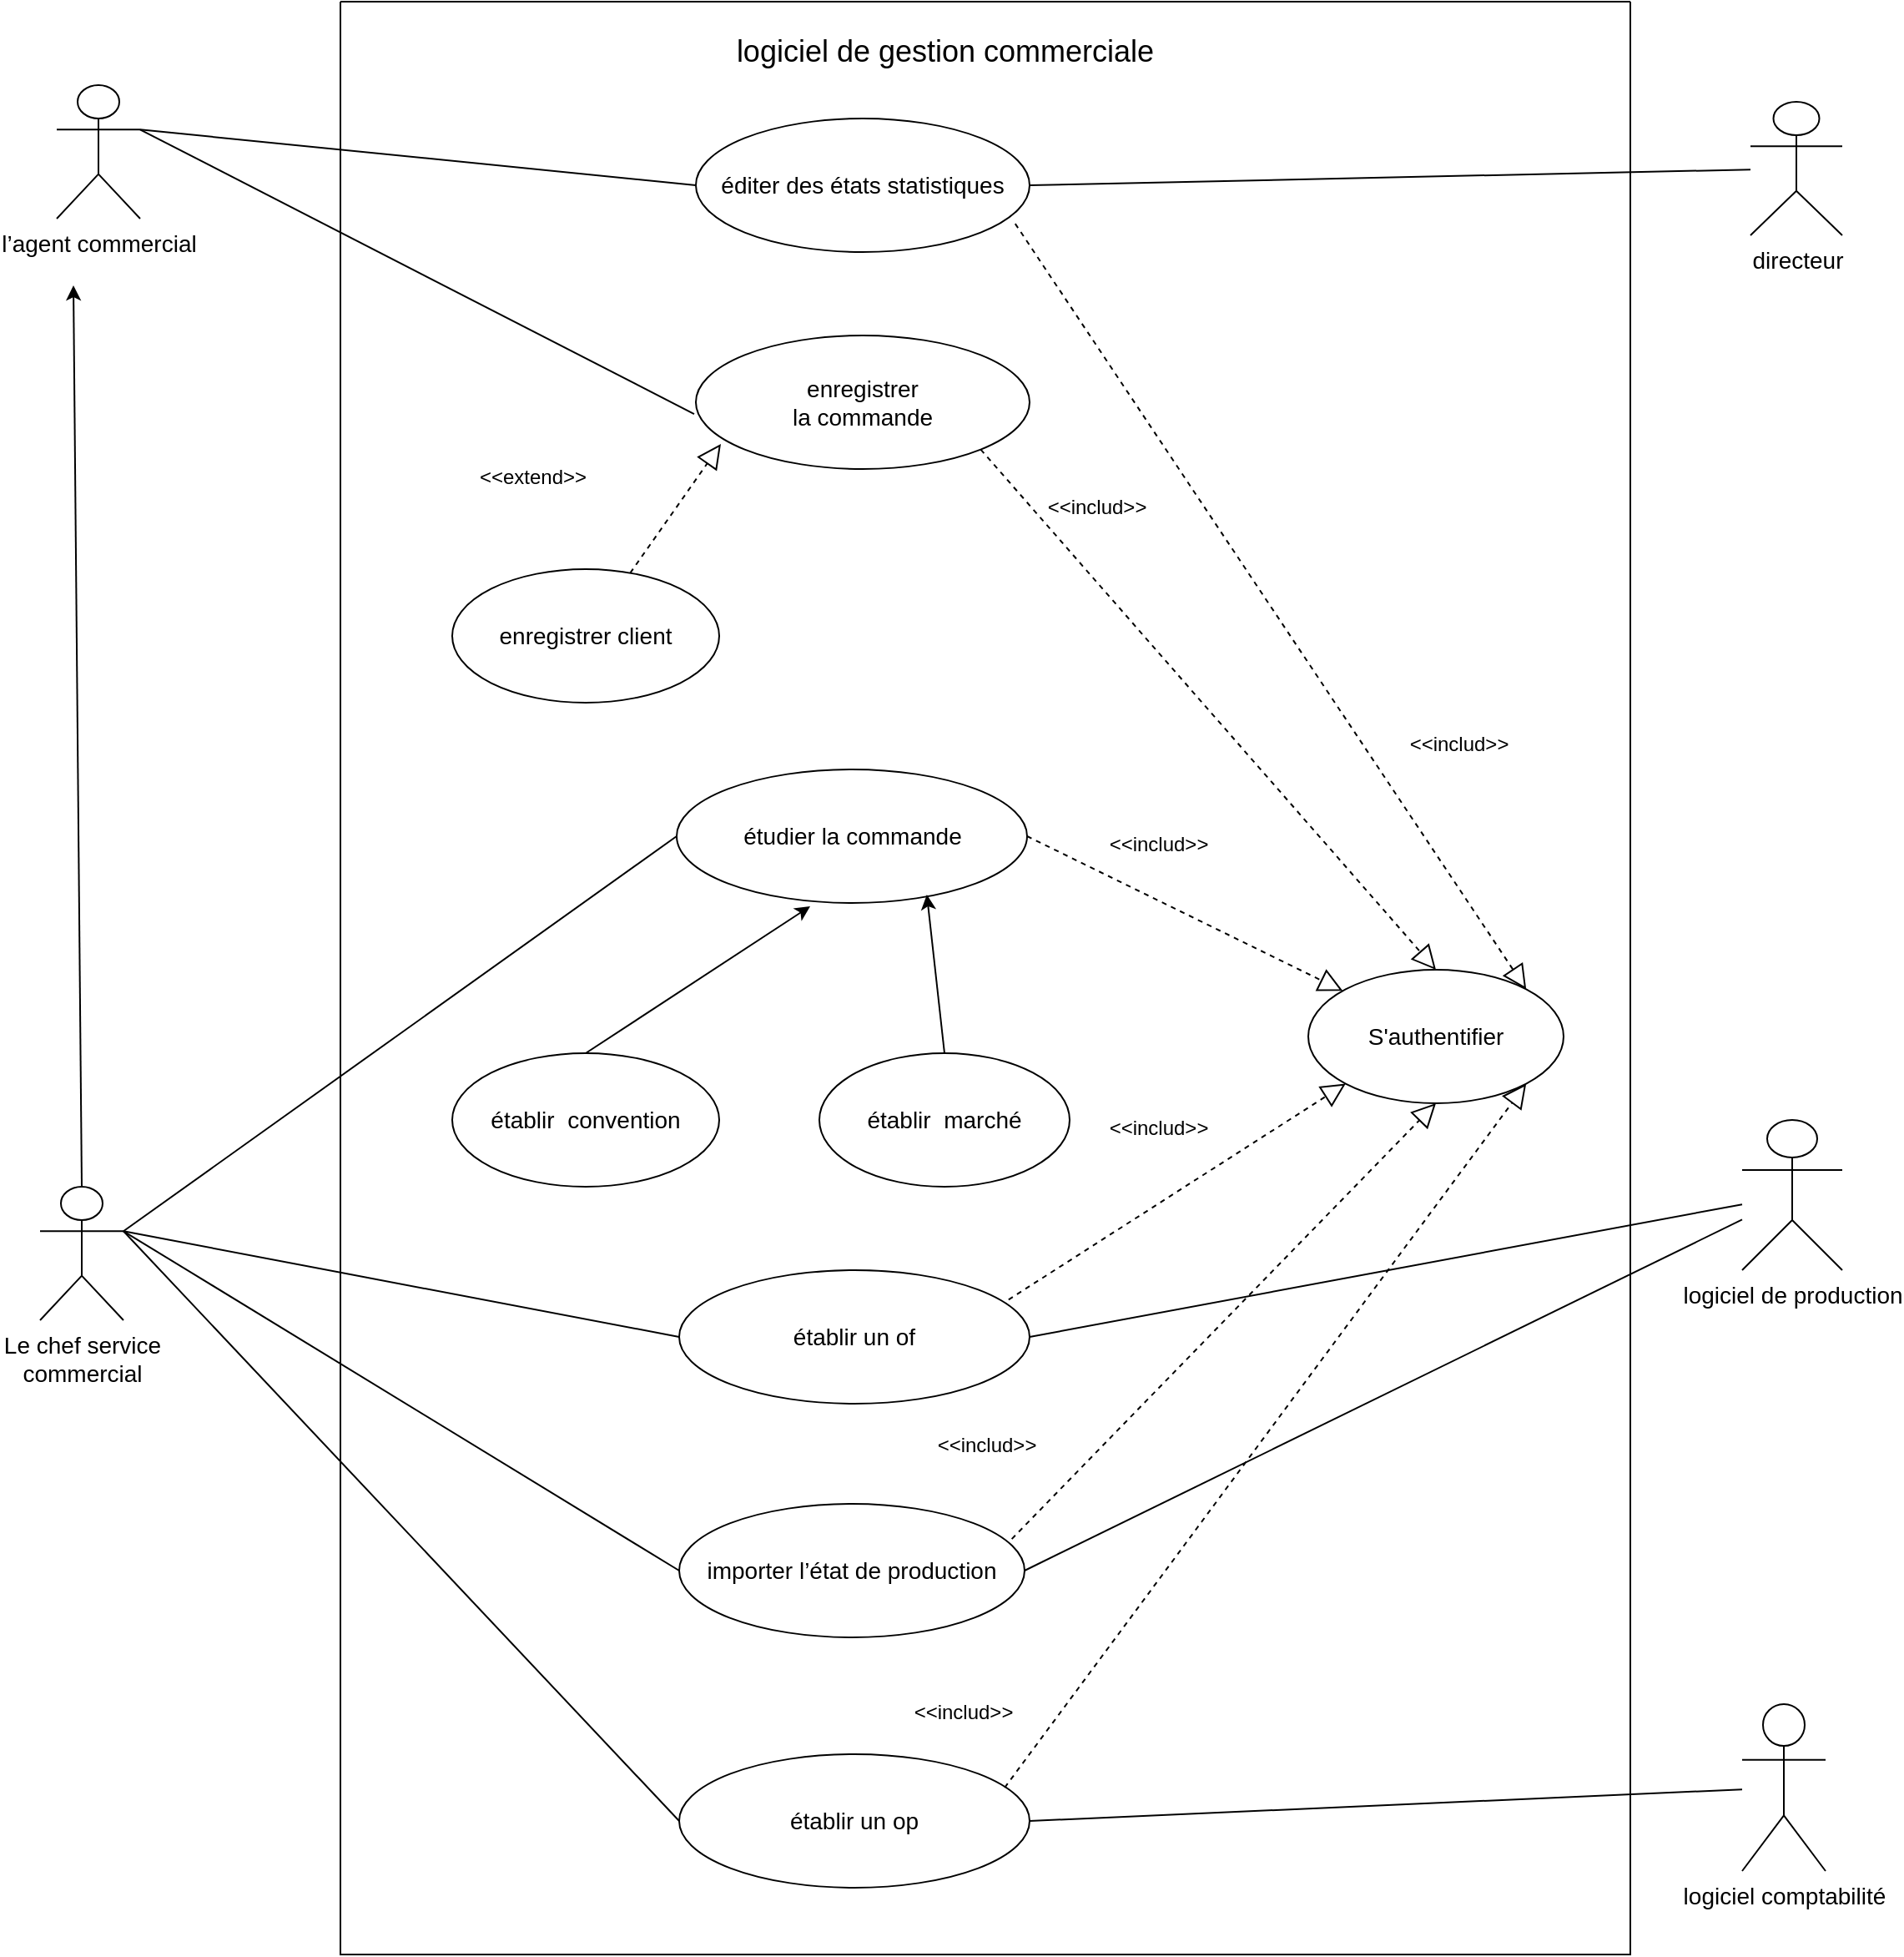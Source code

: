 <mxfile version="28.2.0">
  <diagram name="Page-1" id="tr7avfG-QLFzX0DWE_Pi">
    <mxGraphModel dx="1186" dy="755" grid="1" gridSize="10" guides="1" tooltips="1" connect="1" arrows="1" fold="1" page="1" pageScale="1" pageWidth="827" pageHeight="1169" math="0" shadow="0">
      <root>
        <mxCell id="0" />
        <mxCell id="1" parent="0" />
        <mxCell id="q21tCgvyTeb9YOKEg16n-2" value="" style="swimlane;startSize=0;" parent="1" vertex="1">
          <mxGeometry x="240" y="70" width="773" height="1170" as="geometry" />
        </mxCell>
        <mxCell id="q21tCgvyTeb9YOKEg16n-3" value="&lt;font style=&quot;font-size: 18px;&quot;&gt;logiciel de gestion commerciale&lt;/font&gt;" style="text;html=1;align=center;verticalAlign=middle;resizable=0;points=[];autosize=1;strokeColor=none;fillColor=none;" parent="q21tCgvyTeb9YOKEg16n-2" vertex="1">
          <mxGeometry x="227" y="10" width="270" height="40" as="geometry" />
        </mxCell>
        <mxCell id="q21tCgvyTeb9YOKEg16n-6" value="&lt;font style=&quot;font-size: 14px;&quot;&gt;enregistrer&lt;br/&gt;la commande&lt;/font&gt;" style="ellipse;whiteSpace=wrap;html=1;" parent="q21tCgvyTeb9YOKEg16n-2" vertex="1">
          <mxGeometry x="213" y="200" width="200" height="80" as="geometry" />
        </mxCell>
        <mxCell id="q21tCgvyTeb9YOKEg16n-8" value="&lt;font style=&quot;font-size: 14px;&quot;&gt;enregistrer client&lt;/font&gt;" style="ellipse;whiteSpace=wrap;html=1;" parent="q21tCgvyTeb9YOKEg16n-2" vertex="1">
          <mxGeometry x="67" y="340" width="160" height="80" as="geometry" />
        </mxCell>
        <mxCell id="q21tCgvyTeb9YOKEg16n-11" value="" style="endArrow=block;dashed=1;endFill=0;endSize=12;html=1;rounded=0;entryX=0.075;entryY=0.813;entryDx=0;entryDy=0;entryPerimeter=0;" parent="q21tCgvyTeb9YOKEg16n-2" source="q21tCgvyTeb9YOKEg16n-8" target="q21tCgvyTeb9YOKEg16n-6" edge="1">
          <mxGeometry width="160" relative="1" as="geometry">
            <mxPoint x="50" y="190" as="sourcePoint" />
            <mxPoint x="210" y="190" as="targetPoint" />
          </mxGeometry>
        </mxCell>
        <mxCell id="q21tCgvyTeb9YOKEg16n-10" value="&amp;lt;&amp;lt;extend&amp;gt;&amp;gt;" style="text;html=1;align=center;verticalAlign=middle;resizable=0;points=[];autosize=1;strokeColor=none;fillColor=none;" parent="q21tCgvyTeb9YOKEg16n-2" vertex="1">
          <mxGeometry x="70" y="270" width="90" height="30" as="geometry" />
        </mxCell>
        <mxCell id="q21tCgvyTeb9YOKEg16n-16" value="&lt;span style=&quot;font-size: 14px;&quot;&gt;étudier la commande&lt;/span&gt;" style="ellipse;whiteSpace=wrap;html=1;" parent="q21tCgvyTeb9YOKEg16n-2" vertex="1">
          <mxGeometry x="201.5" y="460" width="210" height="80" as="geometry" />
        </mxCell>
        <mxCell id="q21tCgvyTeb9YOKEg16n-20" value="&lt;font style=&quot;font-size: 14px;&quot;&gt;établir&amp;nbsp;&amp;nbsp;convention&lt;/font&gt;" style="ellipse;whiteSpace=wrap;html=1;" parent="q21tCgvyTeb9YOKEg16n-2" vertex="1">
          <mxGeometry x="67" y="630" width="160" height="80" as="geometry" />
        </mxCell>
        <mxCell id="q21tCgvyTeb9YOKEg16n-22" value="&lt;font style=&quot;font-size: 14px;&quot;&gt;établir&amp;nbsp;&amp;nbsp;marché&lt;/font&gt;" style="ellipse;whiteSpace=wrap;html=1;" parent="q21tCgvyTeb9YOKEg16n-2" vertex="1">
          <mxGeometry x="287" y="630" width="150" height="80" as="geometry" />
        </mxCell>
        <mxCell id="q21tCgvyTeb9YOKEg16n-23" value="" style="endArrow=classic;html=1;rounded=0;exitX=0.5;exitY=0;exitDx=0;exitDy=0;entryX=0.381;entryY=1.025;entryDx=0;entryDy=0;entryPerimeter=0;" parent="q21tCgvyTeb9YOKEg16n-2" source="q21tCgvyTeb9YOKEg16n-20" target="q21tCgvyTeb9YOKEg16n-16" edge="1">
          <mxGeometry width="50" height="50" relative="1" as="geometry">
            <mxPoint x="200" y="610" as="sourcePoint" />
            <mxPoint x="250" y="560" as="targetPoint" />
          </mxGeometry>
        </mxCell>
        <mxCell id="q21tCgvyTeb9YOKEg16n-24" value="" style="endArrow=classic;html=1;rounded=0;exitX=0.5;exitY=0;exitDx=0;exitDy=0;entryX=0.714;entryY=0.938;entryDx=0;entryDy=0;entryPerimeter=0;" parent="q21tCgvyTeb9YOKEg16n-2" source="q21tCgvyTeb9YOKEg16n-22" target="q21tCgvyTeb9YOKEg16n-16" edge="1">
          <mxGeometry width="50" height="50" relative="1" as="geometry">
            <mxPoint x="200" y="610" as="sourcePoint" />
            <mxPoint x="250" y="560" as="targetPoint" />
          </mxGeometry>
        </mxCell>
        <mxCell id="q21tCgvyTeb9YOKEg16n-25" value="&lt;font style=&quot;font-size: 14px;&quot;&gt;établir un of&lt;/font&gt;" style="ellipse;whiteSpace=wrap;html=1;" parent="q21tCgvyTeb9YOKEg16n-2" vertex="1">
          <mxGeometry x="203" y="760" width="210" height="80" as="geometry" />
        </mxCell>
        <mxCell id="q21tCgvyTeb9YOKEg16n-30" value="&lt;font style=&quot;font-size: 14px;&quot;&gt;établir un op&lt;/font&gt;" style="ellipse;whiteSpace=wrap;html=1;" parent="q21tCgvyTeb9YOKEg16n-2" vertex="1">
          <mxGeometry x="203" y="1050" width="210" height="80" as="geometry" />
        </mxCell>
        <mxCell id="q21tCgvyTeb9YOKEg16n-38" value="&lt;font style=&quot;font-size: 14px;&quot;&gt;éditer des états statistiques&lt;/font&gt;" style="ellipse;whiteSpace=wrap;html=1;" parent="q21tCgvyTeb9YOKEg16n-2" vertex="1">
          <mxGeometry x="213" y="70" width="200" height="80" as="geometry" />
        </mxCell>
        <mxCell id="q21tCgvyTeb9YOKEg16n-43" value="&lt;font style=&quot;font-size: 14px;&quot;&gt;importer&amp;nbsp;l’état de production&lt;/font&gt;" style="ellipse;whiteSpace=wrap;html=1;" parent="q21tCgvyTeb9YOKEg16n-2" vertex="1">
          <mxGeometry x="203" y="900" width="207" height="80" as="geometry" />
        </mxCell>
        <mxCell id="q21tCgvyTeb9YOKEg16n-46" value="&lt;font style=&quot;font-size: 14px;&quot;&gt;S&#39;authentifier&lt;/font&gt;" style="ellipse;whiteSpace=wrap;html=1;" parent="q21tCgvyTeb9YOKEg16n-2" vertex="1">
          <mxGeometry x="580" y="580" width="153" height="80" as="geometry" />
        </mxCell>
        <mxCell id="q21tCgvyTeb9YOKEg16n-48" value="" style="endArrow=block;dashed=1;endFill=0;endSize=12;html=1;rounded=0;entryX=1;entryY=1;entryDx=0;entryDy=0;exitX=0.929;exitY=0.25;exitDx=0;exitDy=0;exitPerimeter=0;" parent="q21tCgvyTeb9YOKEg16n-2" source="q21tCgvyTeb9YOKEg16n-30" target="q21tCgvyTeb9YOKEg16n-46" edge="1">
          <mxGeometry width="160" relative="1" as="geometry">
            <mxPoint x="410" y="1070" as="sourcePoint" />
            <mxPoint x="270" y="790" as="targetPoint" />
          </mxGeometry>
        </mxCell>
        <mxCell id="q21tCgvyTeb9YOKEg16n-49" value="" style="endArrow=block;dashed=1;endFill=0;endSize=12;html=1;rounded=0;entryX=0.5;entryY=1;entryDx=0;entryDy=0;exitX=0.963;exitY=0.263;exitDx=0;exitDy=0;exitPerimeter=0;" parent="q21tCgvyTeb9YOKEg16n-2" source="q21tCgvyTeb9YOKEg16n-43" target="q21tCgvyTeb9YOKEg16n-46" edge="1">
          <mxGeometry width="160" relative="1" as="geometry">
            <mxPoint x="110" y="790" as="sourcePoint" />
            <mxPoint x="270" y="790" as="targetPoint" />
          </mxGeometry>
        </mxCell>
        <mxCell id="q21tCgvyTeb9YOKEg16n-50" value="" style="endArrow=block;dashed=1;endFill=0;endSize=12;html=1;rounded=0;entryX=0;entryY=1;entryDx=0;entryDy=0;exitX=0.94;exitY=0.221;exitDx=0;exitDy=0;exitPerimeter=0;" parent="q21tCgvyTeb9YOKEg16n-2" source="q21tCgvyTeb9YOKEg16n-25" target="q21tCgvyTeb9YOKEg16n-46" edge="1">
          <mxGeometry width="160" relative="1" as="geometry">
            <mxPoint x="110" y="790" as="sourcePoint" />
            <mxPoint x="270" y="790" as="targetPoint" />
          </mxGeometry>
        </mxCell>
        <mxCell id="q21tCgvyTeb9YOKEg16n-51" value="" style="endArrow=block;dashed=1;endFill=0;endSize=12;html=1;rounded=0;exitX=1;exitY=0.5;exitDx=0;exitDy=0;" parent="q21tCgvyTeb9YOKEg16n-2" source="q21tCgvyTeb9YOKEg16n-16" target="q21tCgvyTeb9YOKEg16n-46" edge="1">
          <mxGeometry width="160" relative="1" as="geometry">
            <mxPoint x="550" y="520" as="sourcePoint" />
            <mxPoint x="600" y="520" as="targetPoint" />
          </mxGeometry>
        </mxCell>
        <mxCell id="q21tCgvyTeb9YOKEg16n-53" value="" style="endArrow=block;dashed=1;endFill=0;endSize=12;html=1;rounded=0;entryX=0.5;entryY=0;entryDx=0;entryDy=0;exitX=1;exitY=1;exitDx=0;exitDy=0;" parent="q21tCgvyTeb9YOKEg16n-2" source="q21tCgvyTeb9YOKEg16n-6" target="q21tCgvyTeb9YOKEg16n-46" edge="1">
          <mxGeometry width="160" relative="1" as="geometry">
            <mxPoint x="447" y="270" as="sourcePoint" />
            <mxPoint x="607" y="270" as="targetPoint" />
            <Array as="points" />
          </mxGeometry>
        </mxCell>
        <mxCell id="q21tCgvyTeb9YOKEg16n-54" value="" style="endArrow=block;dashed=1;endFill=0;endSize=12;html=1;rounded=0;entryX=1;entryY=0;entryDx=0;entryDy=0;exitX=0.957;exitY=0.788;exitDx=0;exitDy=0;exitPerimeter=0;" parent="q21tCgvyTeb9YOKEg16n-2" source="q21tCgvyTeb9YOKEg16n-38" target="q21tCgvyTeb9YOKEg16n-46" edge="1">
          <mxGeometry width="160" relative="1" as="geometry">
            <mxPoint x="510" y="230" as="sourcePoint" />
            <mxPoint x="670" y="230" as="targetPoint" />
          </mxGeometry>
        </mxCell>
        <mxCell id="q21tCgvyTeb9YOKEg16n-55" value="&amp;lt;&amp;lt;includ&amp;gt;&amp;gt;" style="text;html=1;align=center;verticalAlign=middle;resizable=0;points=[];autosize=1;strokeColor=none;fillColor=none;" parent="q21tCgvyTeb9YOKEg16n-2" vertex="1">
          <mxGeometry x="630" y="430" width="80" height="30" as="geometry" />
        </mxCell>
        <mxCell id="q21tCgvyTeb9YOKEg16n-58" value="&amp;lt;&amp;lt;includ&amp;gt;&amp;gt;" style="text;html=1;align=center;verticalAlign=middle;resizable=0;points=[];autosize=1;strokeColor=none;fillColor=none;" parent="q21tCgvyTeb9YOKEg16n-2" vertex="1">
          <mxGeometry x="450" y="490" width="80" height="30" as="geometry" />
        </mxCell>
        <mxCell id="q21tCgvyTeb9YOKEg16n-61" value="&amp;lt;&amp;lt;includ&amp;gt;&amp;gt;" style="text;html=1;align=center;verticalAlign=middle;resizable=0;points=[];autosize=1;strokeColor=none;fillColor=none;" parent="q21tCgvyTeb9YOKEg16n-2" vertex="1">
          <mxGeometry x="346.5" y="850" width="80" height="30" as="geometry" />
        </mxCell>
        <mxCell id="q21tCgvyTeb9YOKEg16n-60" value="&amp;lt;&amp;lt;includ&amp;gt;&amp;gt;" style="text;html=1;align=center;verticalAlign=middle;resizable=0;points=[];autosize=1;strokeColor=none;fillColor=none;" parent="q21tCgvyTeb9YOKEg16n-2" vertex="1">
          <mxGeometry x="333" y="1010" width="80" height="30" as="geometry" />
        </mxCell>
        <mxCell id="q21tCgvyTeb9YOKEg16n-59" value="&amp;lt;&amp;lt;includ&amp;gt;&amp;gt;" style="text;html=1;align=center;verticalAlign=middle;resizable=0;points=[];autosize=1;strokeColor=none;fillColor=none;" parent="q21tCgvyTeb9YOKEg16n-2" vertex="1">
          <mxGeometry x="450" y="660" width="80" height="30" as="geometry" />
        </mxCell>
        <mxCell id="q21tCgvyTeb9YOKEg16n-56" value="&amp;lt;&amp;lt;includ&amp;gt;&amp;gt;" style="text;html=1;align=center;verticalAlign=middle;resizable=0;points=[];autosize=1;strokeColor=none;fillColor=none;" parent="q21tCgvyTeb9YOKEg16n-2" vertex="1">
          <mxGeometry x="413" y="288" width="80" height="30" as="geometry" />
        </mxCell>
        <mxCell id="q21tCgvyTeb9YOKEg16n-4" value="&lt;font style=&quot;font-size: 14px;&quot;&gt;l’agent commercial&lt;/font&gt;" style="shape=umlActor;verticalLabelPosition=bottom;verticalAlign=top;html=1;outlineConnect=0;" parent="1" vertex="1">
          <mxGeometry x="70" y="120" width="50" height="80" as="geometry" />
        </mxCell>
        <mxCell id="q21tCgvyTeb9YOKEg16n-7" value="" style="endArrow=none;html=1;rounded=0;exitX=1;exitY=0.333;exitDx=0;exitDy=0;exitPerimeter=0;entryX=0;entryY=0.5;entryDx=0;entryDy=0;" parent="1" source="q21tCgvyTeb9YOKEg16n-4" target="q21tCgvyTeb9YOKEg16n-38" edge="1">
          <mxGeometry width="50" height="50" relative="1" as="geometry">
            <mxPoint x="390" y="420" as="sourcePoint" />
            <mxPoint x="440" y="370" as="targetPoint" />
          </mxGeometry>
        </mxCell>
        <mxCell id="q21tCgvyTeb9YOKEg16n-12" value="&lt;font style=&quot;font-size: 14px;&quot;&gt; Le chef service&lt;br/&gt;commercial&lt;/font&gt;" style="shape=umlActor;verticalLabelPosition=bottom;verticalAlign=top;html=1;outlineConnect=0;" parent="1" vertex="1">
          <mxGeometry x="60" y="780" width="50" height="80" as="geometry" />
        </mxCell>
        <mxCell id="q21tCgvyTeb9YOKEg16n-18" value="" style="endArrow=none;html=1;rounded=0;entryX=0;entryY=0.5;entryDx=0;entryDy=0;exitX=1;exitY=0.333;exitDx=0;exitDy=0;exitPerimeter=0;" parent="1" source="q21tCgvyTeb9YOKEg16n-12" target="q21tCgvyTeb9YOKEg16n-16" edge="1">
          <mxGeometry width="50" height="50" relative="1" as="geometry">
            <mxPoint x="120" y="440" as="sourcePoint" />
            <mxPoint x="440" y="370" as="targetPoint" />
          </mxGeometry>
        </mxCell>
        <mxCell id="q21tCgvyTeb9YOKEg16n-26" value="" style="endArrow=none;html=1;rounded=0;exitX=1;exitY=0.333;exitDx=0;exitDy=0;exitPerimeter=0;entryX=0;entryY=0.5;entryDx=0;entryDy=0;" parent="1" source="q21tCgvyTeb9YOKEg16n-12" target="q21tCgvyTeb9YOKEg16n-25" edge="1">
          <mxGeometry width="50" height="50" relative="1" as="geometry">
            <mxPoint x="390" y="730" as="sourcePoint" />
            <mxPoint x="440" y="680" as="targetPoint" />
          </mxGeometry>
        </mxCell>
        <mxCell id="q21tCgvyTeb9YOKEg16n-27" value="&lt;font style=&quot;font-size: 14px;&quot;&gt;logiciel de production&lt;/font&gt;" style="shape=umlActor;verticalLabelPosition=bottom;verticalAlign=top;html=1;outlineConnect=0;" parent="1" vertex="1">
          <mxGeometry x="1080" y="740" width="60" height="90" as="geometry" />
        </mxCell>
        <mxCell id="q21tCgvyTeb9YOKEg16n-28" value="" style="endArrow=none;html=1;rounded=0;exitX=1;exitY=0.5;exitDx=0;exitDy=0;" parent="1" source="q21tCgvyTeb9YOKEg16n-25" target="q21tCgvyTeb9YOKEg16n-27" edge="1">
          <mxGeometry width="50" height="50" relative="1" as="geometry">
            <mxPoint x="390" y="730" as="sourcePoint" />
            <mxPoint x="440" y="680" as="targetPoint" />
          </mxGeometry>
        </mxCell>
        <mxCell id="q21tCgvyTeb9YOKEg16n-31" value="" style="endArrow=none;html=1;rounded=0;exitX=1;exitY=0.333;exitDx=0;exitDy=0;exitPerimeter=0;entryX=0;entryY=0.5;entryDx=0;entryDy=0;" parent="1" source="q21tCgvyTeb9YOKEg16n-12" target="q21tCgvyTeb9YOKEg16n-30" edge="1">
          <mxGeometry width="50" height="50" relative="1" as="geometry">
            <mxPoint x="390" y="790" as="sourcePoint" />
            <mxPoint x="440" y="740" as="targetPoint" />
          </mxGeometry>
        </mxCell>
        <mxCell id="q21tCgvyTeb9YOKEg16n-32" value="" style="endArrow=none;html=1;rounded=0;exitX=1;exitY=0.5;exitDx=0;exitDy=0;" parent="1" source="q21tCgvyTeb9YOKEg16n-30" target="q21tCgvyTeb9YOKEg16n-33" edge="1">
          <mxGeometry width="50" height="50" relative="1" as="geometry">
            <mxPoint x="390" y="790" as="sourcePoint" />
            <mxPoint x="890" y="700" as="targetPoint" />
          </mxGeometry>
        </mxCell>
        <mxCell id="q21tCgvyTeb9YOKEg16n-33" value="&lt;font style=&quot;font-size: 14px;&quot;&gt;logiciel&amp;nbsp;comptabilité&lt;/font&gt;" style="shape=umlActor;verticalLabelPosition=bottom;verticalAlign=top;html=1;outlineConnect=0;" parent="1" vertex="1">
          <mxGeometry x="1080" y="1090" width="50" height="100" as="geometry" />
        </mxCell>
        <mxCell id="q21tCgvyTeb9YOKEg16n-36" value="&lt;font style=&quot;font-size: 14px;&quot;&gt;directeur&lt;/font&gt;" style="shape=umlActor;verticalLabelPosition=bottom;verticalAlign=top;html=1;outlineConnect=0;" parent="1" vertex="1">
          <mxGeometry x="1085" y="130" width="55" height="80" as="geometry" />
        </mxCell>
        <mxCell id="q21tCgvyTeb9YOKEg16n-39" value="" style="endArrow=none;html=1;rounded=0;exitX=1;exitY=0.333;exitDx=0;exitDy=0;exitPerimeter=0;entryX=-0.005;entryY=0.588;entryDx=0;entryDy=0;entryPerimeter=0;" parent="1" source="q21tCgvyTeb9YOKEg16n-4" target="q21tCgvyTeb9YOKEg16n-6" edge="1">
          <mxGeometry width="50" height="50" relative="1" as="geometry">
            <mxPoint x="390" y="390" as="sourcePoint" />
            <mxPoint x="440" y="340" as="targetPoint" />
          </mxGeometry>
        </mxCell>
        <mxCell id="q21tCgvyTeb9YOKEg16n-40" value="" style="endArrow=none;html=1;rounded=0;exitX=1;exitY=0.5;exitDx=0;exitDy=0;" parent="1" source="q21tCgvyTeb9YOKEg16n-38" target="q21tCgvyTeb9YOKEg16n-36" edge="1">
          <mxGeometry width="50" height="50" relative="1" as="geometry">
            <mxPoint x="390" y="390" as="sourcePoint" />
            <mxPoint x="440" y="340" as="targetPoint" />
          </mxGeometry>
        </mxCell>
        <mxCell id="q21tCgvyTeb9YOKEg16n-41" value="" style="endArrow=classic;html=1;rounded=0;exitX=0.5;exitY=0;exitDx=0;exitDy=0;exitPerimeter=0;" parent="1" source="q21tCgvyTeb9YOKEg16n-12" edge="1">
          <mxGeometry width="50" height="50" relative="1" as="geometry">
            <mxPoint x="390" y="790" as="sourcePoint" />
            <mxPoint x="80" y="240" as="targetPoint" />
          </mxGeometry>
        </mxCell>
        <mxCell id="q21tCgvyTeb9YOKEg16n-44" value="" style="endArrow=none;html=1;rounded=0;exitX=1;exitY=0.333;exitDx=0;exitDy=0;exitPerimeter=0;entryX=0;entryY=0.5;entryDx=0;entryDy=0;" parent="1" source="q21tCgvyTeb9YOKEg16n-12" target="q21tCgvyTeb9YOKEg16n-43" edge="1">
          <mxGeometry width="50" height="50" relative="1" as="geometry">
            <mxPoint x="390" y="1000" as="sourcePoint" />
            <mxPoint x="440" y="950" as="targetPoint" />
          </mxGeometry>
        </mxCell>
        <mxCell id="q21tCgvyTeb9YOKEg16n-45" value="" style="endArrow=none;html=1;rounded=0;exitX=1;exitY=0.5;exitDx=0;exitDy=0;" parent="1" source="q21tCgvyTeb9YOKEg16n-43" target="q21tCgvyTeb9YOKEg16n-27" edge="1">
          <mxGeometry width="50" height="50" relative="1" as="geometry">
            <mxPoint x="390" y="1000" as="sourcePoint" />
            <mxPoint x="440" y="950" as="targetPoint" />
          </mxGeometry>
        </mxCell>
      </root>
    </mxGraphModel>
  </diagram>
</mxfile>
